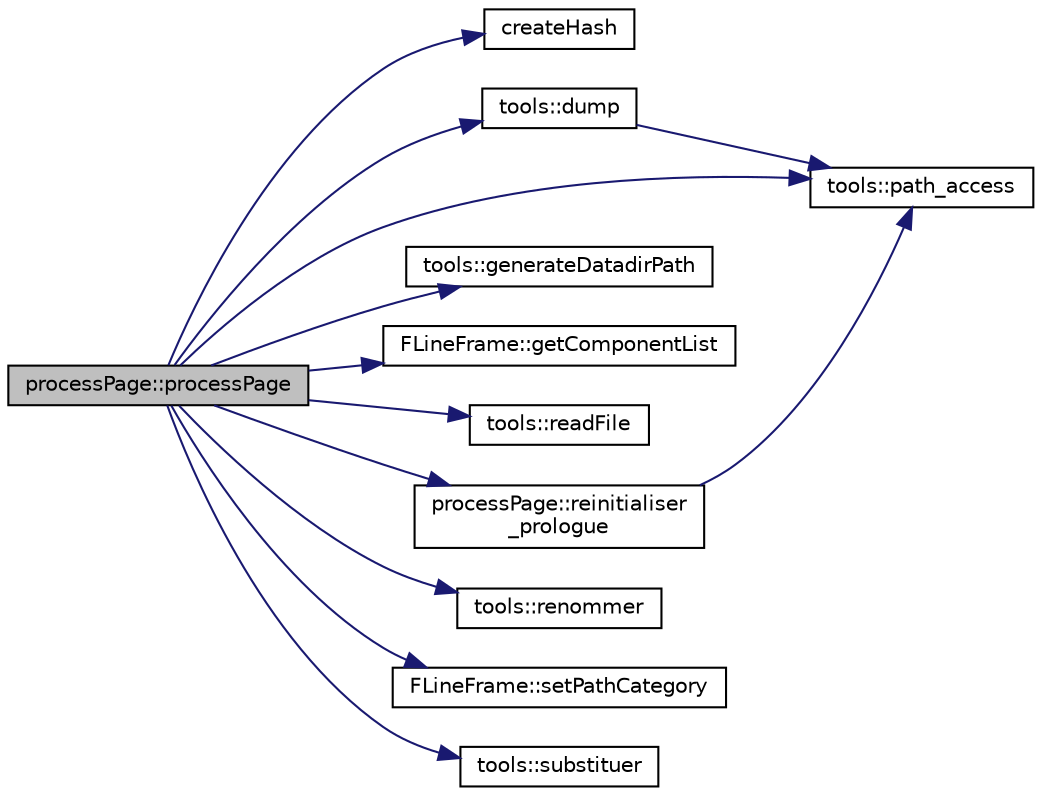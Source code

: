 digraph "processPage::processPage"
{
 // INTERACTIVE_SVG=YES
  edge [fontname="Helvetica",fontsize="10",labelfontname="Helvetica",labelfontsize="10"];
  node [fontname="Helvetica",fontsize="10",shape=record];
  rankdir="LR";
  Node0 [label="processPage::processPage",height=0.2,width=0.4,color="black", fillcolor="grey75", style="filled", fontcolor="black"];
  Node0 -> Node1 [color="midnightblue",fontsize="10",style="solid",fontname="Helvetica"];
  Node1 [label="createHash",height=0.2,width=0.4,color="black", fillcolor="white", style="filled",URL="$templates_8h.html#af9e9a83f3128fefbef4968186ae6aa6b",tooltip="Crée une table de hachage entre deux listes de même longueur. "];
  Node0 -> Node2 [color="midnightblue",fontsize="10",style="solid",fontname="Helvetica"];
  Node2 [label="tools::dump",height=0.2,width=0.4,color="black", fillcolor="white", style="filled",URL="$classtools.html#a995219ca14bd1ddcb10cb2a3fffed5a5",tooltip="Créer un fichier temporaire temp dans le répertoire racine et le remplit avec une chaîone de caractèr..."];
  Node2 -> Node3 [color="midnightblue",fontsize="10",style="solid",fontname="Helvetica"];
  Node3 [label="tools::path_access",height=0.2,width=0.4,color="black", fillcolor="white", style="filled",URL="$classtools.html#a89d2cd8ffcaed8423439c16d1ee59ab0",tooltip="Renvoie le chemin d&#39;un fichier ou d&#39;un répertoire du répertoire racine de la distribution (adjacent a..."];
  Node0 -> Node4 [color="midnightblue",fontsize="10",style="solid",fontname="Helvetica"];
  Node4 [label="tools::generateDatadirPath",height=0.2,width=0.4,color="black", fillcolor="white", style="filled",URL="$classtools.html#acba8057b8c8527f6a2df7a372e944abb",tooltip="Crée le chemin vers le dossier local de paramétrage. "];
  Node0 -> Node5 [color="midnightblue",fontsize="10",style="solid",fontname="Helvetica"];
  Node5 [label="FLineFrame::getComponentList",height=0.2,width=0.4,color="black", fillcolor="white", style="filled",URL="$class_f_line_frame.html#a5debca9f6fbf28824aff949dd245351d",tooltip="Accesseur en lecture de la liste des composants componentList. "];
  Node0 -> Node3 [color="midnightblue",fontsize="10",style="solid",fontname="Helvetica"];
  Node0 -> Node6 [color="midnightblue",fontsize="10",style="solid",fontname="Helvetica"];
  Node6 [label="tools::readFile",height=0.2,width=0.4,color="black", fillcolor="white", style="filled",URL="$classtools.html#af43fc30ac740fa0fa1d773afb2538c8c",tooltip="Liste un fichier entre deux lignes données et sur une largeur donnée. "];
  Node0 -> Node7 [color="midnightblue",fontsize="10",style="solid",fontname="Helvetica"];
  Node7 [label="processPage::reinitialiser\l_prologue",height=0.2,width=0.4,color="black", fillcolor="white", style="filled",URL="$classprocess_page.html#a77ff73a8d632c47592a82361bc8ee162",tooltip="Réinitialise l&#39;exportation des options de rapport (oouvrir et exécution séquentielle notamment) Ecras..."];
  Node7 -> Node3 [color="midnightblue",fontsize="10",style="solid",fontname="Helvetica"];
  Node0 -> Node8 [color="midnightblue",fontsize="10",style="solid",fontname="Helvetica"];
  Node8 [label="tools::renommer",height=0.2,width=0.4,color="black", fillcolor="white", style="filled",URL="$classtools.html#a888a6211f6956005dba0132e1ee5fd92",tooltip="Renomme un fichier. "];
  Node0 -> Node9 [color="midnightblue",fontsize="10",style="solid",fontname="Helvetica"];
  Node9 [label="FLineFrame::setPathCategory",height=0.2,width=0.4,color="black", fillcolor="white", style="filled",URL="$class_f_line_frame.html#ab34e6d28c51608cfdf2e4dae14501159",tooltip="Accesseur en écriture de pathCategory, type de chemin représenté par lineEdit. "];
  Node0 -> Node10 [color="midnightblue",fontsize="10",style="solid",fontname="Helvetica"];
  Node10 [label="tools::substituer",height=0.2,width=0.4,color="black", fillcolor="white", style="filled",URL="$classtools.html#a7cba03deaa6e1311c2d0e5fb9fdcfa5c",tooltip="Remplace des chaînes de caractères, lorsqu&#39;elles correspondent à une expression rationnelle, dans une chaîne de caractères donnée par une chaîne de caractères donnée. "];
}
